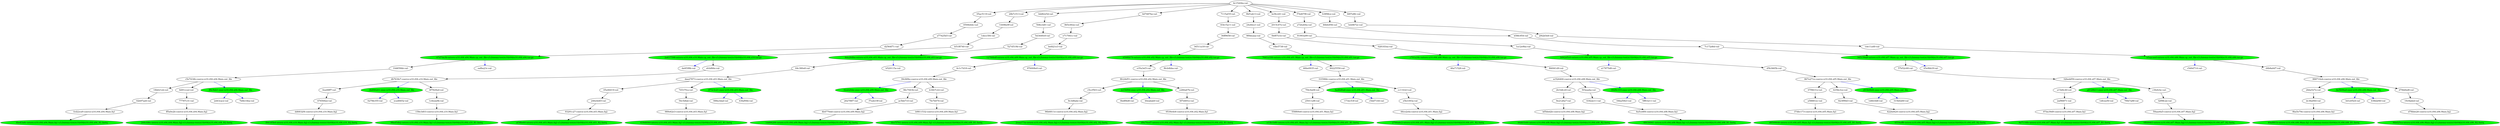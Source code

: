 strict digraph "reflow flowgraph sha256:46d2061d1a57c19a3949fb84e2015b670d604c4f9fbffd453fbb2b13ba178e98" {
// Node definitions.
"028183ea-val-";
"02b97ae6-val-";
"04ba50b3-val-";
"04c380e8-val-";
"0594b4dc-val-";
"05ac5119-val-";
"05e06419-val-";
"07f9631e-val-";
"088a3dad-val-";
"0bdff4d8-val-";
"0bf87e1b-val-";
"0ea08ff7-val-";
"0ffd8663-intern-n10.r04.s07.Main.fq2-s3://niema-test/n10/r04/n10.r04.s07_R2.fastq" [
fillcolor=green
style=filled
];
"10d659bb-val-";
"12766bdf-extern-n10.r04.s09.Main.cp_out_file-s3://niema-test/n10/r04/n10.r04.s09.tar.gz" [
fillcolor=green
style=filled
];
"14496e9f-val-";
"158e3d03-coerce-n10.r04.s10.Main.fq1";
"173ec53f-val-";
"18b621eb-val-";
"19c9aded-val-";
"1a12e9ba-val-";
"1c6e2a9b-val-";
"1d6fc0d6-val-";
"1dd06284-intern-n10.r04.s09.Main.fq2-s3://niema-test/n10/r04/n10.r04.s09_R2.fastq" [
fillcolor=green
style=filled
];
"1de11a48-val-";
"1decc5f4-val-";
"1dfcea50-val-";
"1fbe5738-val-";
"2015c47e-val-";
"244cfd6c-intern-n10.r04.s04.Main.fq2-s3://niema-test/n10/r04/n10.r04.s04_R2.fastq" [
fillcolor=green
style=filled
];
"246e4d45-val-";
"24efdce1-val-";
"250112f6-val-";
"2627f8f7-val-";
"2766abc2-intern-n10.r04.s01.Main.fq2-s3://niema-test/n10/r04/n10.r04.s01_R2.fastq" [
fillcolor=green
style=filled
];
"28b7c513-val-";
"28da527e-val-";
"2a837598-extern-n10.r04.s10.Main.cp_out_file-s3://niema-test/n10/r04/n10.r04.s10.tar.gz" [
fillcolor=green
style=filled
];
"2af96871-val-";
"2b1b8c20-val-";
"2d43cace-val-";
"2eaa173a-intern-n10.r04.s02.Main.fq2-s3://niema-test/n10/r04/n10.r04.s02_R2.fastq" [
fillcolor=green
style=filled
];
"2f42b5e6-val-";
"315b0260-val-";
"31f39fdc-coerce-n10.r04.s01.Main.out_file";
"32bedd59-coerce-n10.r04.s07.Main.out_file";
"34511a18-val-";
"345159a8-extern-n10.r04.s07.Main.cp_out_file-s3://niema-test/n10/r04/n10.r04.s07.tar.gz" [
fillcolor=green
style=filled
];
"36ff9658-val-";
"37dbc173-coerce-n10.r04.s05.Main.fq1";
"39cfdf4e-coerce-n10.r04.s09.Main.out_file";
"3d1e05e4-val-";
"3dd8225d-val-";
"3eb9672c-val-";
"422bd424-coerce-n10.r04.s05.Main.fq2";
"4258e3ce-val-";
"439d6f40-intern-n10.r04.s03.Main.fq1-s3://niema-test/n10/r04/n10.r04.s03_R1.fastq" [
fillcolor=green
style=filled
];
"43faf94b-val-";
"44dd1b44-intern-n10.r04.s08.Main.fq2-s3://niema-test/n10/r04/n10.r04.s08_R2.fastq" [
fillcolor=green
style=filled
];
"44eabab0-val-";
"46a71528-val-";
"46be0935-val-";
"46bfe956-val-";
"48036941-intern-n10.r04.s08.Main.fq1-s3://niema-test/n10/r04/n10.r04.s08_R1.fastq" [
fillcolor=green
style=filled
];
"49a8f61b-intern-n10.r04.s06.Main.fq1-s3://niema-test/n10/r04/n10.r04.s06_R1.fastq" [
fillcolor=green
style=filled
];
"4b4776dd-coerce-n10.r04.s09.Main.fq2";
"4be63a6c-intern-n10.r04.s04.Main.fq1-s3://niema-test/n10/r04/n10.r04.s04_R1.fastq" [
fillcolor=green
style=filled
];
"4d7487be-val-";
"508ccb81-val-";
"527d519b-val-";
"54c5dfab-val-";
"558f69e6-coerce-n10.r04.s01.Main.fq1";
"57b52c68-val-";
"59aae6a5-coerce-n10.r04.s07.Main.fq2";
"5d3449c8-val-";
"5f3eaaba-val-";
"5ff03211-val-";
"6278b355-val-";
"638d2f40-val-";
"63f22e11-val-";
"6554eff6-intern-n10.r04.s05.Main.fq2-s3://niema-test/n10/r04/n10.r04.s05_R2.fastq" [
fillcolor=green
style=filled
];
"659f6b74-extern-n10.r04.s02.Main.cp_out_file-s3://niema-test/n10/r04/n10.r04.s02.tar.gz" [
fillcolor=green
style=filled
];
"65e9bb3f-val-";
"66ce2efa-coerce-n10.r04.s01.Main.fq2";
"67650f22-val-";
"67d7da3b-extern-n10.r04.s04.Main.cp_out_file-s3://niema-test/n10/r04/n10.r04.s04.tar.gz" [
fillcolor=green
style=filled
];
"6a5ce8f4-coerce-n10.r04.s08.Main.fq1";
"6b890201-exec-n10.r04.s10.Main.out_file" [
fillcolor=green
style=filled
];
"6c15204a-val-";
"6c1c7d18-val-";
"6e7116fe-intern-n10.r04.s07.Main.fq1-s3://niema-test/n10/r04/n10.r04.s07_R1.fastq" [
fillcolor=green
style=filled
];
"6f7d491e-val-";
"7115af35-val-";
"74537fca-val-";
"7641a184-extern-n10.r04.s01.Main.cp_out_file-s3://niema-test/n10/r04/n10.r04.s01.tar.gz" [
fillcolor=green
style=filled
];
"77787c31-val-";
"7b6b14ba-val-";
"7c172d6d-val-";
"7f0b7a88-val-";
"7f4c0a08-val-";
"7fe7b074-val-";
"80225550-val-";
"823f99d3-val-";
"82ab20de-exec-n10.r04.s09.Main.out_file" [
fillcolor=green
style=filled
];
"83b15a11-val-";
"865c002e-val-";
"867e271e-coerce-n10.r04.s05.Main.out_file";
"888710eb-coerce-n10.r04.s06.Main.out_file";
"8c3d8abe-val-";
"8d91cca2-val-";
"8da26dba-extern-n10.r04.s03.Main.cp_out_file-s3://niema-test/n10/r04/n10.r04.s03.tar.gz" [
fillcolor=green
style=filled
];
"8e5b94a4-exec-n10.r04.s06.Main.out_file" [
fillcolor=green
style=filled
];
"8f7829a4-val-";
"8fc24d51-coerce-n10.r04.s02.Main.out_file";
"91993a99-val-";
"93291c27-coerce-n10.r04.s03.Main.fq2";
"9539e4e6-coerce-n10.r04.s02.Main.fq1";
"96b6811e-coerce-n10.r04.s02.Main.fq2";
"96c7443b-val-";
"973c3c21-exec-n10.r04.s03.Main.out_file" [
fillcolor=green
style=filled
];
"976008e0-val-";
"97da39d9-coerce-n10.r04.s07.Main.fq1";
"989e62e3-coerce-n10.r04.s03.Main.fq1";
"98a45db2-intern-n10.r04.s10.Main.fq1-s3://niema-test/n10/r04/n10.r04.s10_R1.fastq" [
fillcolor=green
style=filled
];
"99d9c333-exec-n10.r04.s08.Main.out_file" [
fillcolor=green
style=filled
];
"9a46d0a6-exec-n10.r04.s01.Main.out_file" [
fillcolor=green
style=filled
];
"9ba5e79e-coerce-n10.r04.s06.Main.fq1";
"9bbf25ca-intern-n10.r04.s06.Main.fq2-s3://niema-test/n10/r04/n10.r04.s06_R2.fastq" [
fillcolor=green
style=filled
];
"9bf1ab13-val-";
"9e2126a7-val-";
"9f0be2aa-val-";
"a15d0c40-val-";
"a17875d8-val-";
"a58881ec-val-";
"a72b264a-val-";
"a77425b5-val-";
"a8120b11-exec-n10.r04.s07.Main.out_file" [
fillcolor=green
style=filled
];
"ac5bb733-val-";
"af3f6e64-intern-n10.r04.s03.Main.fq2-s3://niema-test/n10/r04/n10.r04.s03_R2.fastq" [
fillcolor=green
style=filled
];
"b34b7c22-val-";
"b51f8740-val-";
"b529115a-val-";
"b58fc954-val-";
"b5aacaed-extern-n10.r04.s06.Main.cp_out_file-s3://niema-test/n10/r04/n10.r04.s06.tar.gz" [
fillcolor=green
style=filled
];
"b842d5c6-extern-n10.r04.s05.Main.cp_out_file-s3://niema-test/n10/r04/n10.r04.s05.tar.gz" [
fillcolor=green
style=filled
];
"b9811532-coerce-n10.r04.s09.Main.fq1";
"bcf4c241-val-";
"befd21e3-val-";
"bf5bbd2b-coerce-n10.r04.s08.Main.fq2";
"c3fe0cbc-val-";
"c5ccf503-val-";
"c5d0d714-val-";
"c5dd7144-val-";
"c5e7434b-coerce-n10.r04.s04.Main.out_file";
"c701a34c-extern-n10.r04.s08.Main.cp_out_file-s3://niema-test/n10/r04/n10.r04.s08.tar.gz" [
fillcolor=green
style=filled
];
"cc11fcb3-val-";
"d2564f71-val-";
"d4b8a0d7-val-";
"d5b3665b-val-";
"d78bbe26-coerce-n10.r04.s06.Main.fq2";
"d79b6bd8-val-";
"d8599646-intern-n10.r04.s05.Main.fq1-s3://niema-test/n10/r04/n10.r04.s05_R1.fastq" [
fillcolor=green
style=filled
];
"d93b08d4-exec-n10.r04.s05.Main.out_file" [
fillcolor=green
style=filled
];
"d9a76ed7-intern-n10.r04.s02.Main.fq1-s3://niema-test/n10/r04/n10.r04.s02_R1.fastq" [
fillcolor=green
style=filled
];
"da0f3f8b-val-";
"daa27873-coerce-n10.r04.s03.Main.out_file";
"db763fe7-coerce-n10.r04.s10.Main.out_file";
"dc36a944-val-";
"dce7f701-intern-n10.r04.s09.Main.fq1-s3://niema-test/n10/r04/n10.r04.s09_R1.fastq" [
fillcolor=green
style=filled
];
"dcf36f94-exec-n10.r04.s02.Main.out_file" [
fillcolor=green
style=filled
];
"dd6832f4-coerce-n10.r04.s10.Main.fq2";
"e280a67b-val-";
"e33b1b80-intern-n10.r04.s01.Main.fq1-s3://niema-test/n10/r04/n10.r04.s01_R1.fastq" [
fillcolor=green
style=filled
];
"e35a3ef3-val-";
"e5b3393a-val-";
"e717941c-val-";
"eafba23c-val-";
"ec526400-coerce-n10.r04.s08.Main.out_file";
"eca48452-val-";
"efcbf66e-val-";
"f2f98c2e-val-";
"f66941d9-val-";
"f6cb4bba-val-";
"f74d07f8-val-";
"f7e2b19f-val-";
"f94185b4-intern-n10.r04.s10.Main.fq2-s3://niema-test/n10/r04/n10.r04.s10_R2.fastq" [
fillcolor=green
style=filled
];
"fc9f98ce-val-";
"fcd22ca9-coerce-n10.r04.s04.Main.fq1";
"fd97e8fc-val-";
"ff4c9eb1-exec-n10.r04.s04.Main.out_file" [
fillcolor=green
style=filled
];
"ff5a0e2b-coerce-n10.r04.s04.Main.fq2";

// Edge definitions.
"028183ea-val-" -> "c701a34c-extern-n10.r04.s08.Main.cp_out_file-s3://niema-test/n10/r04/n10.r04.s08.tar.gz" [dynamic=false];
"02b97ae6-val-" -> "fcd22ca9-coerce-n10.r04.s04.Main.fq1" [dynamic=false];
"04c380e8-val-" -> "daa27873-coerce-n10.r04.s03.Main.out_file" [dynamic=false];
"0594b4dc-val-" -> "a77425b5-val-" [dynamic=false];
"05ac5119-val-" -> "0594b4dc-val-" [dynamic=false];
"05e06419-val-" -> "246e4d45-val-" [dynamic=false];
"07f9631e-val-" -> "a58881ec-val-" [dynamic=false];
"0bf87e1b-val-" -> "028183ea-val-" [dynamic=false];
"0ea08ff7-val-" -> "67650f22-val-" [dynamic=false];
"10d659bb-val-" -> "c5e7434b-coerce-n10.r04.s04.Main.out_file" [dynamic=false];
"12766bdf-extern-n10.r04.s09.Main.cp_out_file-s3://niema-test/n10/r04/n10.r04.s09.tar.gz" -> "6c1c7d18-val-" [dynamic=false];
"12766bdf-extern-n10.r04.s09.Main.cp_out_file-s3://niema-test/n10/r04/n10.r04.s09.tar.gz" -> "976008e0-val-" [
dynamic=true
color=blue
];
"14496e9f-val-" -> "1decc5f4-val-" [dynamic=false];
"158e3d03-coerce-n10.r04.s10.Main.fq1" -> "98a45db2-intern-n10.r04.s10.Main.fq1-s3://niema-test/n10/r04/n10.r04.s10_R1.fastq" [dynamic=false];
"18b621eb-val-" -> "02b97ae6-val-" [dynamic=false];
"19c9aded-val-" -> "d78bbe26-coerce-n10.r04.s06.Main.fq2" [dynamic=false];
"1a12e9ba-val-" -> "b842d5c6-extern-n10.r04.s05.Main.cp_out_file-s3://niema-test/n10/r04/n10.r04.s05.tar.gz" [dynamic=false];
"1c6e2a9b-val-" -> "158e3d03-coerce-n10.r04.s10.Main.fq1" [dynamic=false];
"1de11a48-val-" -> "b5aacaed-extern-n10.r04.s06.Main.cp_out_file-s3://niema-test/n10/r04/n10.r04.s06.tar.gz" [dynamic=false];
"1decc5f4-val-" -> "b51f8740-val-" [dynamic=false];
"1fbe5738-val-" -> "7641a184-extern-n10.r04.s01.Main.cp_out_file-s3://niema-test/n10/r04/n10.r04.s01.tar.gz" [dynamic=false];
"2015c47e-val-" -> "0bf87e1b-val-" [dynamic=false];
"246e4d45-val-" -> "93291c27-coerce-n10.r04.s03.Main.fq2" [dynamic=false];
"24efdce1-val-" -> "9f0be2aa-val-" [dynamic=false];
"250112f6-val-" -> "558f69e6-coerce-n10.r04.s01.Main.fq1" [dynamic=false];
"28b7c513-val-" -> "14496e9f-val-" [dynamic=false];
"28da527e-val-" -> "dc36a944-val-" [dynamic=false];
"2a837598-extern-n10.r04.s10.Main.cp_out_file-s3://niema-test/n10/r04/n10.r04.s10.tar.gz" -> "da0f3f8b-val-" [
dynamic=true
color=blue
];
"2a837598-extern-n10.r04.s10.Main.cp_out_file-s3://niema-test/n10/r04/n10.r04.s10.tar.gz" -> "efcbf66e-val-" [dynamic=false];
"2af96871-val-" -> "97da39d9-coerce-n10.r04.s07.Main.fq1" [dynamic=false];
"2b1b8c20-val-" -> "9e2126a7-val-" [dynamic=false];
"2f42b5e6-val-" -> "1de11a48-val-" [dynamic=false];
"31f39fdc-coerce-n10.r04.s01.Main.out_file" -> "7f4c0a08-val-" [dynamic=false];
"31f39fdc-coerce-n10.r04.s01.Main.out_file" -> "9a46d0a6-exec-n10.r04.s01.Main.out_file" [
dynamic=true
color=blue
];
"31f39fdc-coerce-n10.r04.s01.Main.out_file" -> "cc11fcb3-val-" [dynamic=false];
"32bedd59-coerce-n10.r04.s07.Main.out_file" -> "a15d0c40-val-" [dynamic=false];
"32bedd59-coerce-n10.r04.s07.Main.out_file" -> "a8120b11-exec-n10.r04.s07.Main.out_file" [
dynamic=true
color=blue
];
"32bedd59-coerce-n10.r04.s07.Main.out_file" -> "c3fe0cbc-val-" [dynamic=false];
"34511a18-val-" -> "659f6b74-extern-n10.r04.s02.Main.cp_out_file-s3://niema-test/n10/r04/n10.r04.s02.tar.gz" [dynamic=false];
"345159a8-extern-n10.r04.s07.Main.cp_out_file-s3://niema-test/n10/r04/n10.r04.s07.tar.gz" -> "57b52c68-val-" [dynamic=false];
"345159a8-extern-n10.r04.s07.Main.cp_out_file-s3://niema-test/n10/r04/n10.r04.s07.tar.gz" -> "65e9bb3f-val-" [
dynamic=true
color=blue
];
"36ff9658-val-" -> "34511a18-val-" [dynamic=false];
"37dbc173-coerce-n10.r04.s05.Main.fq1" -> "d8599646-intern-n10.r04.s05.Main.fq1-s3://niema-test/n10/r04/n10.r04.s05_R1.fastq" [dynamic=false];
"39cfdf4e-coerce-n10.r04.s09.Main.out_file" -> "82ab20de-exec-n10.r04.s09.Main.out_file" [
dynamic=true
color=blue
];
"39cfdf4e-coerce-n10.r04.s09.Main.out_file" -> "96c7443b-val-" [dynamic=false];
"39cfdf4e-coerce-n10.r04.s09.Main.out_file" -> "b34b7c22-val-" [dynamic=false];
"3dd8225d-val-" -> "508ccb81-val-" [dynamic=false];
"3eb9672c-val-" -> "2f42b5e6-val-" [dynamic=false];
"422bd424-coerce-n10.r04.s05.Main.fq2" -> "6554eff6-intern-n10.r04.s05.Main.fq2-s3://niema-test/n10/r04/n10.r04.s05_R2.fastq" [dynamic=false];
"4258e3ce-val-" -> "823f99d3-val-" [dynamic=false];
"46bfe956-val-" -> "b58fc954-val-" [dynamic=false];
"4b4776dd-coerce-n10.r04.s09.Main.fq2" -> "1dd06284-intern-n10.r04.s09.Main.fq2-s3://niema-test/n10/r04/n10.r04.s09_R2.fastq" [dynamic=false];
"4d7487be-val-" -> "865c002e-val-" [dynamic=false];
"508ccb81-val-" -> "5d3449c8-val-" [dynamic=false];
"527d519b-val-" -> "8da26dba-extern-n10.r04.s03.Main.cp_out_file-s3://niema-test/n10/r04/n10.r04.s03.tar.gz" [dynamic=false];
"54c5dfab-val-" -> "989e62e3-coerce-n10.r04.s03.Main.fq1" [dynamic=false];
"558f69e6-coerce-n10.r04.s01.Main.fq1" -> "e33b1b80-intern-n10.r04.s01.Main.fq1-s3://niema-test/n10/r04/n10.r04.s01_R1.fastq" [dynamic=false];
"57b52c68-val-" -> "32bedd59-coerce-n10.r04.s07.Main.out_file" [dynamic=false];
"59aae6a5-coerce-n10.r04.s07.Main.fq2" -> "0ffd8663-intern-n10.r04.s07.Main.fq2-s3://niema-test/n10/r04/n10.r04.s07_R2.fastq" [dynamic=false];
"5d3449c8-val-" -> "527d519b-val-" [dynamic=false];
"5f3eaaba-val-" -> "63f22e11-val-" [dynamic=false];
"63f22e11-val-" -> "6a5ce8f4-coerce-n10.r04.s08.Main.fq1" [dynamic=false];
"659f6b74-extern-n10.r04.s02.Main.cp_out_file-s3://niema-test/n10/r04/n10.r04.s02.tar.gz" -> "e35a3ef3-val-" [dynamic=false];
"659f6b74-extern-n10.r04.s02.Main.cp_out_file-s3://niema-test/n10/r04/n10.r04.s02.tar.gz" -> "f6cb4bba-val-" [
dynamic=true
color=blue
];
"66ce2efa-coerce-n10.r04.s01.Main.fq2" -> "2766abc2-intern-n10.r04.s01.Main.fq2-s3://niema-test/n10/r04/n10.r04.s01_R2.fastq" [dynamic=false];
"67650f22-val-" -> "dd6832f4-coerce-n10.r04.s10.Main.fq2" [dynamic=false];
"67d7da3b-extern-n10.r04.s04.Main.cp_out_file-s3://niema-test/n10/r04/n10.r04.s04.tar.gz" -> "10d659bb-val-" [dynamic=false];
"67d7da3b-extern-n10.r04.s04.Main.cp_out_file-s3://niema-test/n10/r04/n10.r04.s04.tar.gz" -> "eafba23c-val-" [
dynamic=true
color=blue
];
"6a5ce8f4-coerce-n10.r04.s08.Main.fq1" -> "48036941-intern-n10.r04.s08.Main.fq1-s3://niema-test/n10/r04/n10.r04.s08_R1.fastq" [dynamic=false];
"6b890201-exec-n10.r04.s10.Main.out_file" -> "6278b355-val-" [
dynamic=true
color=blue
];
"6b890201-exec-n10.r04.s10.Main.out_file" -> "eca48452-val-" [
dynamic=true
color=blue
];
"6c15204a-val-" -> "05ac5119-val-" [dynamic=false];
"6c15204a-val-" -> "28b7c513-val-" [dynamic=false];
"6c15204a-val-" -> "3dd8225d-val-" [dynamic=false];
"6c15204a-val-" -> "4d7487be-val-" [dynamic=false];
"6c15204a-val-" -> "7115af35-val-" [dynamic=false];
"6c15204a-val-" -> "9bf1ab13-val-" [dynamic=false];
"6c15204a-val-" -> "bcf4c241-val-" [dynamic=false];
"6c15204a-val-" -> "f74d07f8-val-" [dynamic=false];
"6c15204a-val-" -> "fc9f98ce-val-" [dynamic=false];
"6c15204a-val-" -> "fd97e8fc-val-" [dynamic=false];
"6c1c7d18-val-" -> "39cfdf4e-coerce-n10.r04.s09.Main.out_file" [dynamic=false];
"6f7d491e-val-" -> "9539e4e6-coerce-n10.r04.s02.Main.fq1" [dynamic=false];
"7115af35-val-" -> "83b15a11-val-" [dynamic=false];
"74537fca-val-" -> "54c5dfab-val-" [dynamic=false];
"7641a184-extern-n10.r04.s01.Main.cp_out_file-s3://niema-test/n10/r04/n10.r04.s01.tar.gz" -> "46be0935-val-" [
dynamic=true
color=blue
];
"7641a184-extern-n10.r04.s01.Main.cp_out_file-s3://niema-test/n10/r04/n10.r04.s01.tar.gz" -> "80225550-val-" [dynamic=false];
"77787c31-val-" -> "ff5a0e2b-coerce-n10.r04.s04.Main.fq2" [dynamic=false];
"7c172d6d-val-" -> "345159a8-extern-n10.r04.s07.Main.cp_out_file-s3://niema-test/n10/r04/n10.r04.s07.tar.gz" [dynamic=false];
"7f4c0a08-val-" -> "250112f6-val-" [dynamic=false];
"7fe7b074-val-" -> "b9811532-coerce-n10.r04.s09.Main.fq1" [dynamic=false];
"80225550-val-" -> "31f39fdc-coerce-n10.r04.s01.Main.out_file" [dynamic=false];
"823f99d3-val-" -> "422bd424-coerce-n10.r04.s05.Main.fq2" [dynamic=false];
"82ab20de-exec-n10.r04.s09.Main.out_file" -> "2627f8f7-val-" [
dynamic=true
color=blue
];
"82ab20de-exec-n10.r04.s09.Main.out_file" -> "f7e2b19f-val-" [
dynamic=true
color=blue
];
"83b15a11-val-" -> "36ff9658-val-" [dynamic=false];
"865c002e-val-" -> "e717941c-val-" [dynamic=false];
"867e271e-coerce-n10.r04.s05.Main.out_file" -> "07f9631e-val-" [dynamic=false];
"867e271e-coerce-n10.r04.s05.Main.out_file" -> "4258e3ce-val-" [dynamic=false];
"867e271e-coerce-n10.r04.s05.Main.out_file" -> "d93b08d4-exec-n10.r04.s05.Main.out_file" [
dynamic=true
color=blue
];
"888710eb-coerce-n10.r04.s06.Main.out_file" -> "28da527e-val-" [dynamic=false];
"888710eb-coerce-n10.r04.s06.Main.out_file" -> "8e5b94a4-exec-n10.r04.s06.Main.out_file" [
dynamic=true
color=blue
];
"888710eb-coerce-n10.r04.s06.Main.out_file" -> "d79b6bd8-val-" [dynamic=false];
"8c3d8abe-val-" -> "96b6811e-coerce-n10.r04.s02.Main.fq2" [dynamic=false];
"8d91cca2-val-" -> "77787c31-val-" [dynamic=false];
"8da26dba-extern-n10.r04.s03.Main.cp_out_file-s3://niema-test/n10/r04/n10.r04.s03.tar.gz" -> "04c380e8-val-" [dynamic=false];
"8da26dba-extern-n10.r04.s03.Main.cp_out_file-s3://niema-test/n10/r04/n10.r04.s03.tar.gz" -> "b529115a-val-" [
dynamic=true
color=blue
];
"8e5b94a4-exec-n10.r04.s06.Main.out_file" -> "3d1e05e4-val-" [
dynamic=true
color=blue
];
"8e5b94a4-exec-n10.r04.s06.Main.out_file" -> "638d2f40-val-" [
dynamic=true
color=blue
];
"8f7829a4-val-" -> "1c6e2a9b-val-" [dynamic=false];
"8fc24d51-coerce-n10.r04.s02.Main.out_file" -> "c5ccf503-val-" [dynamic=false];
"8fc24d51-coerce-n10.r04.s02.Main.out_file" -> "dcf36f94-exec-n10.r04.s02.Main.out_file" [
dynamic=true
color=blue
];
"8fc24d51-coerce-n10.r04.s02.Main.out_file" -> "e280a67b-val-" [dynamic=false];
"91993a99-val-" -> "1a12e9ba-val-" [dynamic=false];
"93291c27-coerce-n10.r04.s03.Main.fq2" -> "af3f6e64-intern-n10.r04.s03.Main.fq2-s3://niema-test/n10/r04/n10.r04.s03_R2.fastq" [dynamic=false];
"9539e4e6-coerce-n10.r04.s02.Main.fq1" -> "d9a76ed7-intern-n10.r04.s02.Main.fq1-s3://niema-test/n10/r04/n10.r04.s02_R1.fastq" [dynamic=false];
"96b6811e-coerce-n10.r04.s02.Main.fq2" -> "2eaa173a-intern-n10.r04.s02.Main.fq2-s3://niema-test/n10/r04/n10.r04.s02_R2.fastq" [dynamic=false];
"96c7443b-val-" -> "ac5bb733-val-" [dynamic=false];
"973c3c21-exec-n10.r04.s03.Main.out_file" -> "088a3dad-val-" [
dynamic=true
color=blue
];
"973c3c21-exec-n10.r04.s03.Main.out_file" -> "43faf94b-val-" [
dynamic=true
color=blue
];
"97da39d9-coerce-n10.r04.s07.Main.fq1" -> "6e7116fe-intern-n10.r04.s07.Main.fq1-s3://niema-test/n10/r04/n10.r04.s07_R1.fastq" [dynamic=false];
"989e62e3-coerce-n10.r04.s03.Main.fq1" -> "439d6f40-intern-n10.r04.s03.Main.fq1-s3://niema-test/n10/r04/n10.r04.s03_R1.fastq" [dynamic=false];
"99d9c333-exec-n10.r04.s08.Main.out_file" -> "04ba50b3-val-" [
dynamic=true
color=blue
];
"99d9c333-exec-n10.r04.s08.Main.out_file" -> "5ff03211-val-" [
dynamic=true
color=blue
];
"9a46d0a6-exec-n10.r04.s01.Main.out_file" -> "173ec53f-val-" [
dynamic=true
color=blue
];
"9a46d0a6-exec-n10.r04.s01.Main.out_file" -> "c5dd7144-val-" [
dynamic=true
color=blue
];
"9ba5e79e-coerce-n10.r04.s06.Main.fq1" -> "49a8f61b-intern-n10.r04.s06.Main.fq1-s3://niema-test/n10/r04/n10.r04.s06_R1.fastq" [dynamic=false];
"9bf1ab13-val-" -> "24efdce1-val-" [dynamic=false];
"9e2126a7-val-" -> "bf5bbd2b-coerce-n10.r04.s08.Main.fq2" [dynamic=false];
"9f0be2aa-val-" -> "1fbe5738-val-" [dynamic=false];
"a15d0c40-val-" -> "2af96871-val-" [dynamic=false];
"a58881ec-val-" -> "37dbc173-coerce-n10.r04.s05.Main.fq1" [dynamic=false];
"a72b264a-val-" -> "91993a99-val-" [dynamic=false];
"a77425b5-val-" -> "d2564f71-val-" [dynamic=false];
"a8120b11-exec-n10.r04.s07.Main.out_file" -> "1dfcea50-val-" [
dynamic=true
color=blue
];
"a8120b11-exec-n10.r04.s07.Main.out_file" -> "7f0b7a88-val-" [
dynamic=true
color=blue
];
"ac5bb733-val-" -> "4b4776dd-coerce-n10.r04.s09.Main.fq2" [dynamic=false];
"b34b7c22-val-" -> "7fe7b074-val-" [dynamic=false];
"b51f8740-val-" -> "2a837598-extern-n10.r04.s10.Main.cp_out_file-s3://niema-test/n10/r04/n10.r04.s10.tar.gz" [dynamic=false];
"b58fc954-val-" -> "7c172d6d-val-" [dynamic=false];
"b5aacaed-extern-n10.r04.s06.Main.cp_out_file-s3://niema-test/n10/r04/n10.r04.s06.tar.gz" -> "c5d0d714-val-" [
dynamic=true
color=blue
];
"b5aacaed-extern-n10.r04.s06.Main.cp_out_file-s3://niema-test/n10/r04/n10.r04.s06.tar.gz" -> "d4b8a0d7-val-" [dynamic=false];
"b842d5c6-extern-n10.r04.s05.Main.cp_out_file-s3://niema-test/n10/r04/n10.r04.s05.tar.gz" -> "a17875d8-val-" [
dynamic=true
color=blue
];
"b842d5c6-extern-n10.r04.s05.Main.cp_out_file-s3://niema-test/n10/r04/n10.r04.s05.tar.gz" -> "d5b3665b-val-" [dynamic=false];
"b9811532-coerce-n10.r04.s09.Main.fq1" -> "dce7f701-intern-n10.r04.s09.Main.fq1-s3://niema-test/n10/r04/n10.r04.s09_R1.fastq" [dynamic=false];
"bcf4c241-val-" -> "2015c47e-val-" [dynamic=false];
"befd21e3-val-" -> "12766bdf-extern-n10.r04.s09.Main.cp_out_file-s3://niema-test/n10/r04/n10.r04.s09.tar.gz" [dynamic=false];
"bf5bbd2b-coerce-n10.r04.s08.Main.fq2" -> "44dd1b44-intern-n10.r04.s08.Main.fq2-s3://niema-test/n10/r04/n10.r04.s08_R2.fastq" [dynamic=false];
"c3fe0cbc-val-" -> "f2f98c2e-val-" [dynamic=false];
"c5ccf503-val-" -> "8c3d8abe-val-" [dynamic=false];
"c5e7434b-coerce-n10.r04.s04.Main.out_file" -> "18b621eb-val-" [dynamic=false];
"c5e7434b-coerce-n10.r04.s04.Main.out_file" -> "8d91cca2-val-" [dynamic=false];
"c5e7434b-coerce-n10.r04.s04.Main.out_file" -> "ff4c9eb1-exec-n10.r04.s04.Main.out_file" [
dynamic=true
color=blue
];
"c701a34c-extern-n10.r04.s08.Main.cp_out_file-s3://niema-test/n10/r04/n10.r04.s08.tar.gz" -> "46a71528-val-" [
dynamic=true
color=blue
];
"c701a34c-extern-n10.r04.s08.Main.cp_out_file-s3://niema-test/n10/r04/n10.r04.s08.tar.gz" -> "f66941d9-val-" [dynamic=false];
"cc11fcb3-val-" -> "e5b3393a-val-" [dynamic=false];
"d2564f71-val-" -> "67d7da3b-extern-n10.r04.s04.Main.cp_out_file-s3://niema-test/n10/r04/n10.r04.s04.tar.gz" [dynamic=false];
"d4b8a0d7-val-" -> "888710eb-coerce-n10.r04.s06.Main.out_file" [dynamic=false];
"d5b3665b-val-" -> "867e271e-coerce-n10.r04.s05.Main.out_file" [dynamic=false];
"d78bbe26-coerce-n10.r04.s06.Main.fq2" -> "9bbf25ca-intern-n10.r04.s06.Main.fq2-s3://niema-test/n10/r04/n10.r04.s06_R2.fastq" [dynamic=false];
"d79b6bd8-val-" -> "19c9aded-val-" [dynamic=false];
"d93b08d4-exec-n10.r04.s05.Main.out_file" -> "1d6fc0d6-val-" [
dynamic=true
color=blue
];
"d93b08d4-exec-n10.r04.s05.Main.out_file" -> "315b0260-val-" [
dynamic=true
color=blue
];
"daa27873-coerce-n10.r04.s03.Main.out_file" -> "05e06419-val-" [dynamic=false];
"daa27873-coerce-n10.r04.s03.Main.out_file" -> "74537fca-val-" [dynamic=false];
"daa27873-coerce-n10.r04.s03.Main.out_file" -> "973c3c21-exec-n10.r04.s03.Main.out_file" [
dynamic=true
color=blue
];
"db763fe7-coerce-n10.r04.s10.Main.out_file" -> "0ea08ff7-val-" [dynamic=false];
"db763fe7-coerce-n10.r04.s10.Main.out_file" -> "6b890201-exec-n10.r04.s10.Main.out_file" [
dynamic=true
color=blue
];
"db763fe7-coerce-n10.r04.s10.Main.out_file" -> "8f7829a4-val-" [dynamic=false];
"dc36a944-val-" -> "9ba5e79e-coerce-n10.r04.s06.Main.fq1" [dynamic=false];
"dcf36f94-exec-n10.r04.s02.Main.out_file" -> "0bdff4d8-val-" [
dynamic=true
color=blue
];
"dcf36f94-exec-n10.r04.s02.Main.out_file" -> "44eabab0-val-" [
dynamic=true
color=blue
];
"dd6832f4-coerce-n10.r04.s10.Main.fq2" -> "f94185b4-intern-n10.r04.s10.Main.fq2-s3://niema-test/n10/r04/n10.r04.s10_R2.fastq" [dynamic=false];
"e280a67b-val-" -> "6f7d491e-val-" [dynamic=false];
"e35a3ef3-val-" -> "8fc24d51-coerce-n10.r04.s02.Main.out_file" [dynamic=false];
"e5b3393a-val-" -> "66ce2efa-coerce-n10.r04.s01.Main.fq2" [dynamic=false];
"e717941c-val-" -> "befd21e3-val-" [dynamic=false];
"ec526400-coerce-n10.r04.s08.Main.out_file" -> "2b1b8c20-val-" [dynamic=false];
"ec526400-coerce-n10.r04.s08.Main.out_file" -> "5f3eaaba-val-" [dynamic=false];
"ec526400-coerce-n10.r04.s08.Main.out_file" -> "99d9c333-exec-n10.r04.s08.Main.out_file" [
dynamic=true
color=blue
];
"efcbf66e-val-" -> "db763fe7-coerce-n10.r04.s10.Main.out_file" [dynamic=false];
"f2f98c2e-val-" -> "59aae6a5-coerce-n10.r04.s07.Main.fq2" [dynamic=false];
"f66941d9-val-" -> "ec526400-coerce-n10.r04.s08.Main.out_file" [dynamic=false];
"f74d07f8-val-" -> "a72b264a-val-" [dynamic=false];
"fc9f98ce-val-" -> "46bfe956-val-" [dynamic=false];
"fcd22ca9-coerce-n10.r04.s04.Main.fq1" -> "4be63a6c-intern-n10.r04.s04.Main.fq1-s3://niema-test/n10/r04/n10.r04.s04_R1.fastq" [dynamic=false];
"fd97e8fc-val-" -> "3eb9672c-val-" [dynamic=false];
"ff4c9eb1-exec-n10.r04.s04.Main.out_file" -> "2d43cace-val-" [
dynamic=true
color=blue
];
"ff4c9eb1-exec-n10.r04.s04.Main.out_file" -> "7b6b14ba-val-" [
dynamic=true
color=blue
];
"ff5a0e2b-coerce-n10.r04.s04.Main.fq2" -> "244cfd6c-intern-n10.r04.s04.Main.fq2-s3://niema-test/n10/r04/n10.r04.s04_R2.fastq" [dynamic=false];
}